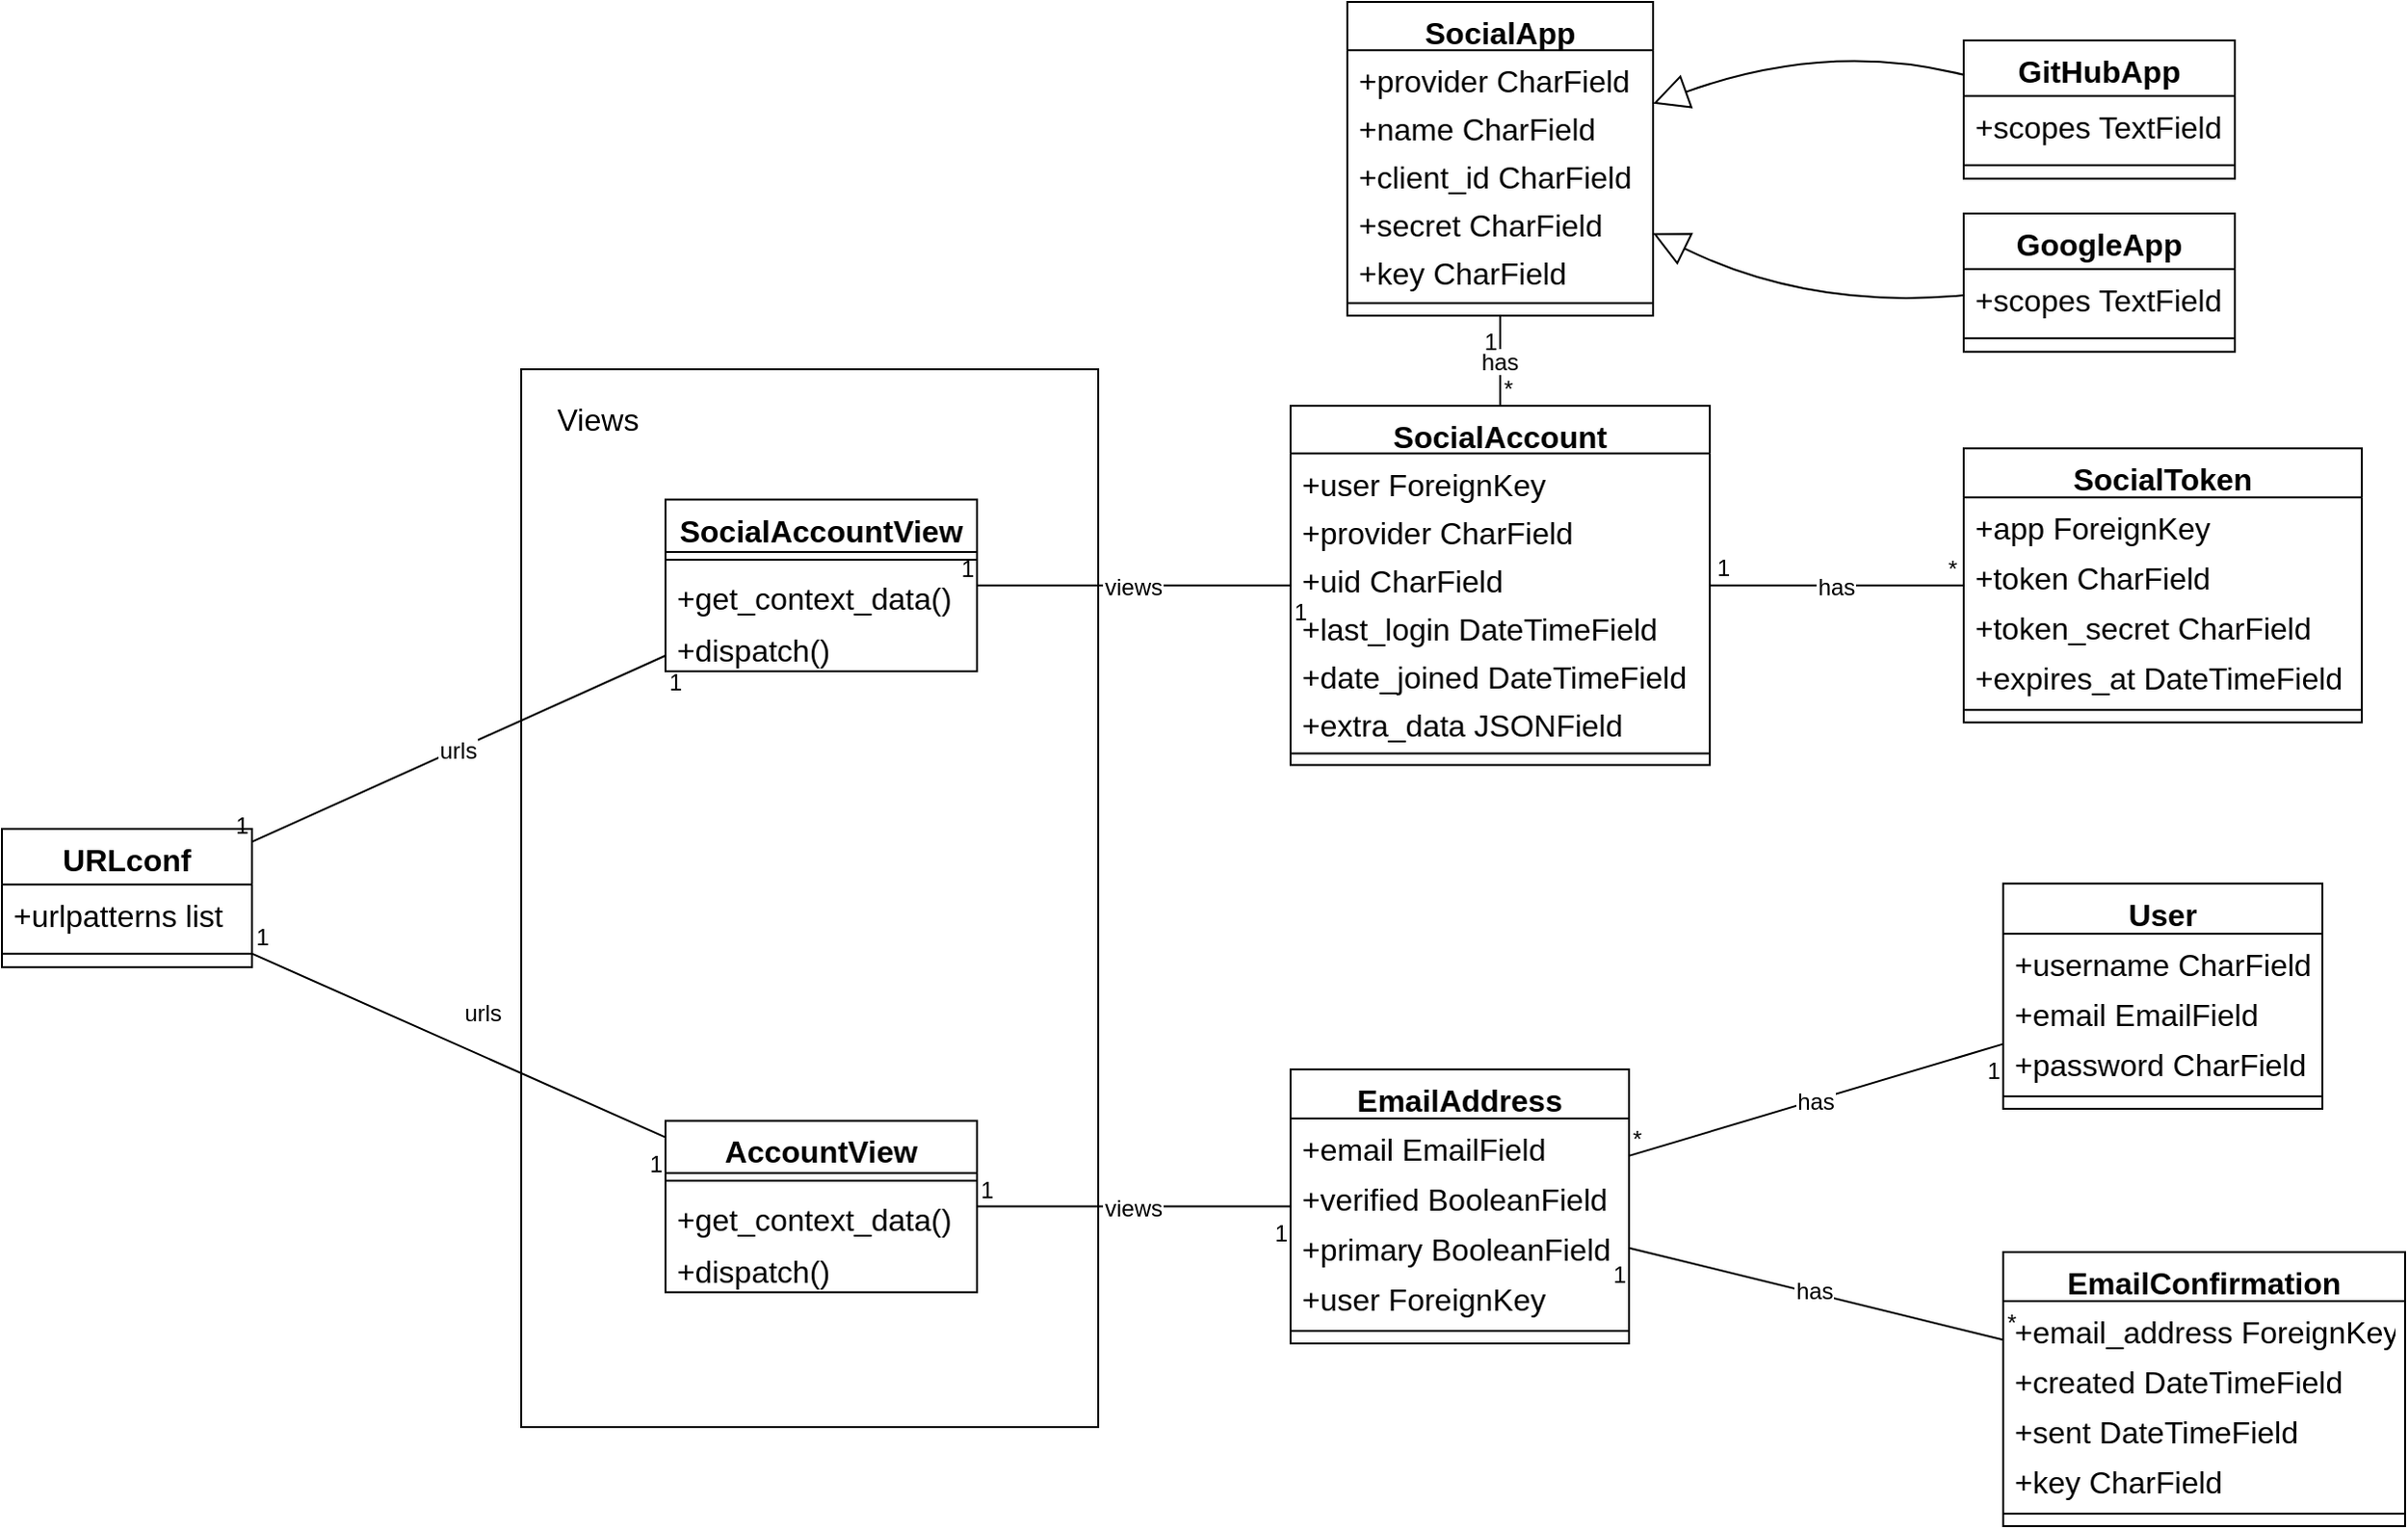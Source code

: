 <mxfile version="23.1.2" type="device">
  <diagram id="C5RBs43oDa-KdzZeNtuy" name="Page-1">
    <mxGraphModel dx="1224" dy="598" grid="1" gridSize="10" guides="1" tooltips="1" connect="1" arrows="1" fold="1" page="1" pageScale="1" pageWidth="827" pageHeight="1169" math="0" shadow="0">
      <root>
        <mxCell id="WIyWlLk6GJQsqaUBKTNV-0" />
        <mxCell id="WIyWlLk6GJQsqaUBKTNV-1" parent="WIyWlLk6GJQsqaUBKTNV-0" />
        <mxCell id="QasS1NyjdHgFKsxiKRnN-85" value="" style="whiteSpace=wrap;html=1;fontSize=16;" vertex="1" parent="WIyWlLk6GJQsqaUBKTNV-1">
          <mxGeometry x="590" y="220.97" width="300" height="550" as="geometry" />
        </mxCell>
        <mxCell id="QasS1NyjdHgFKsxiKRnN-0" value="SocialApp" style="swimlane;fontStyle=1;align=center;verticalAlign=top;childLayout=stackLayout;horizontal=1;startSize=25.077;horizontalStack=0;resizeParent=1;resizeParentMax=0;resizeLast=0;collapsible=0;marginBottom=0;fontSize=16;" vertex="1" parent="WIyWlLk6GJQsqaUBKTNV-1">
          <mxGeometry x="1019.5" y="30" width="159" height="163.077" as="geometry" />
        </mxCell>
        <mxCell id="QasS1NyjdHgFKsxiKRnN-1" value="+provider CharField" style="text;strokeColor=none;fillColor=none;align=left;verticalAlign=top;spacingLeft=4;spacingRight=4;overflow=hidden;rotatable=0;points=[[0,0.5],[1,0.5]];portConstraint=eastwest;fontSize=16;" vertex="1" parent="QasS1NyjdHgFKsxiKRnN-0">
          <mxGeometry y="25.077" width="159" height="25" as="geometry" />
        </mxCell>
        <mxCell id="QasS1NyjdHgFKsxiKRnN-2" value="+name CharField" style="text;strokeColor=none;fillColor=none;align=left;verticalAlign=top;spacingLeft=4;spacingRight=4;overflow=hidden;rotatable=0;points=[[0,0.5],[1,0.5]];portConstraint=eastwest;fontSize=16;" vertex="1" parent="QasS1NyjdHgFKsxiKRnN-0">
          <mxGeometry y="50.077" width="159" height="25" as="geometry" />
        </mxCell>
        <mxCell id="QasS1NyjdHgFKsxiKRnN-3" value="+client_id CharField" style="text;strokeColor=none;fillColor=none;align=left;verticalAlign=top;spacingLeft=4;spacingRight=4;overflow=hidden;rotatable=0;points=[[0,0.5],[1,0.5]];portConstraint=eastwest;fontSize=16;" vertex="1" parent="QasS1NyjdHgFKsxiKRnN-0">
          <mxGeometry y="75.077" width="159" height="25" as="geometry" />
        </mxCell>
        <mxCell id="QasS1NyjdHgFKsxiKRnN-4" value="+secret CharField" style="text;strokeColor=none;fillColor=none;align=left;verticalAlign=top;spacingLeft=4;spacingRight=4;overflow=hidden;rotatable=0;points=[[0,0.5],[1,0.5]];portConstraint=eastwest;fontSize=16;" vertex="1" parent="QasS1NyjdHgFKsxiKRnN-0">
          <mxGeometry y="100.077" width="159" height="25" as="geometry" />
        </mxCell>
        <mxCell id="QasS1NyjdHgFKsxiKRnN-5" value="+key CharField" style="text;strokeColor=none;fillColor=none;align=left;verticalAlign=top;spacingLeft=4;spacingRight=4;overflow=hidden;rotatable=0;points=[[0,0.5],[1,0.5]];portConstraint=eastwest;fontSize=16;" vertex="1" parent="QasS1NyjdHgFKsxiKRnN-0">
          <mxGeometry y="125.077" width="159" height="25" as="geometry" />
        </mxCell>
        <mxCell id="QasS1NyjdHgFKsxiKRnN-6" style="line;strokeWidth=1;fillColor=none;align=left;verticalAlign=middle;spacingTop=-1;spacingLeft=3;spacingRight=3;rotatable=0;labelPosition=right;points=[];portConstraint=eastwest;strokeColor=inherit;fontSize=16;" vertex="1" parent="QasS1NyjdHgFKsxiKRnN-0">
          <mxGeometry y="150.077" width="159" height="13" as="geometry" />
        </mxCell>
        <mxCell id="QasS1NyjdHgFKsxiKRnN-7" value="SocialAccount" style="swimlane;fontStyle=1;align=center;verticalAlign=top;childLayout=stackLayout;horizontal=1;startSize=24.756;horizontalStack=0;resizeParent=1;resizeParentMax=0;resizeLast=0;collapsible=0;marginBottom=0;fontSize=16;" vertex="1" parent="WIyWlLk6GJQsqaUBKTNV-1">
          <mxGeometry x="990" y="240" width="218" height="186.756" as="geometry" />
        </mxCell>
        <mxCell id="QasS1NyjdHgFKsxiKRnN-8" value="+user ForeignKey" style="text;strokeColor=none;fillColor=none;align=left;verticalAlign=top;spacingLeft=4;spacingRight=4;overflow=hidden;rotatable=0;points=[[0,0.5],[1,0.5]];portConstraint=eastwest;fontSize=16;" vertex="1" parent="QasS1NyjdHgFKsxiKRnN-7">
          <mxGeometry y="24.756" width="218" height="25" as="geometry" />
        </mxCell>
        <mxCell id="QasS1NyjdHgFKsxiKRnN-9" value="+provider CharField" style="text;strokeColor=none;fillColor=none;align=left;verticalAlign=top;spacingLeft=4;spacingRight=4;overflow=hidden;rotatable=0;points=[[0,0.5],[1,0.5]];portConstraint=eastwest;fontSize=16;" vertex="1" parent="QasS1NyjdHgFKsxiKRnN-7">
          <mxGeometry y="49.756" width="218" height="25" as="geometry" />
        </mxCell>
        <mxCell id="QasS1NyjdHgFKsxiKRnN-10" value="+uid CharField" style="text;strokeColor=none;fillColor=none;align=left;verticalAlign=top;spacingLeft=4;spacingRight=4;overflow=hidden;rotatable=0;points=[[0,0.5],[1,0.5]];portConstraint=eastwest;fontSize=16;" vertex="1" parent="QasS1NyjdHgFKsxiKRnN-7">
          <mxGeometry y="74.756" width="218" height="25" as="geometry" />
        </mxCell>
        <mxCell id="QasS1NyjdHgFKsxiKRnN-11" value="+last_login DateTimeField" style="text;strokeColor=none;fillColor=none;align=left;verticalAlign=top;spacingLeft=4;spacingRight=4;overflow=hidden;rotatable=0;points=[[0,0.5],[1,0.5]];portConstraint=eastwest;fontSize=16;" vertex="1" parent="QasS1NyjdHgFKsxiKRnN-7">
          <mxGeometry y="99.756" width="218" height="25" as="geometry" />
        </mxCell>
        <mxCell id="QasS1NyjdHgFKsxiKRnN-12" value="+date_joined DateTimeField" style="text;strokeColor=none;fillColor=none;align=left;verticalAlign=top;spacingLeft=4;spacingRight=4;overflow=hidden;rotatable=0;points=[[0,0.5],[1,0.5]];portConstraint=eastwest;fontSize=16;" vertex="1" parent="QasS1NyjdHgFKsxiKRnN-7">
          <mxGeometry y="124.756" width="218" height="25" as="geometry" />
        </mxCell>
        <mxCell id="QasS1NyjdHgFKsxiKRnN-13" value="+extra_data JSONField" style="text;strokeColor=none;fillColor=none;align=left;verticalAlign=top;spacingLeft=4;spacingRight=4;overflow=hidden;rotatable=0;points=[[0,0.5],[1,0.5]];portConstraint=eastwest;fontSize=16;" vertex="1" parent="QasS1NyjdHgFKsxiKRnN-7">
          <mxGeometry y="149.756" width="218" height="25" as="geometry" />
        </mxCell>
        <mxCell id="QasS1NyjdHgFKsxiKRnN-14" style="line;strokeWidth=1;fillColor=none;align=left;verticalAlign=middle;spacingTop=-1;spacingLeft=3;spacingRight=3;rotatable=0;labelPosition=right;points=[];portConstraint=eastwest;strokeColor=inherit;fontSize=16;" vertex="1" parent="QasS1NyjdHgFKsxiKRnN-7">
          <mxGeometry y="174.756" width="218" height="12" as="geometry" />
        </mxCell>
        <mxCell id="QasS1NyjdHgFKsxiKRnN-15" value="SocialToken" style="swimlane;fontStyle=1;align=center;verticalAlign=top;childLayout=stackLayout;horizontal=1;startSize=25.515;horizontalStack=0;resizeParent=1;resizeParentMax=0;resizeLast=0;collapsible=0;marginBottom=0;fontSize=16;" vertex="1" parent="WIyWlLk6GJQsqaUBKTNV-1">
          <mxGeometry x="1340" y="262.12" width="207" height="142.515" as="geometry" />
        </mxCell>
        <mxCell id="QasS1NyjdHgFKsxiKRnN-16" value="+app ForeignKey" style="text;strokeColor=none;fillColor=none;align=left;verticalAlign=top;spacingLeft=4;spacingRight=4;overflow=hidden;rotatable=0;points=[[0,0.5],[1,0.5]];portConstraint=eastwest;fontSize=16;" vertex="1" parent="QasS1NyjdHgFKsxiKRnN-15">
          <mxGeometry y="25.515" width="207" height="26" as="geometry" />
        </mxCell>
        <mxCell id="QasS1NyjdHgFKsxiKRnN-17" value="+token CharField" style="text;strokeColor=none;fillColor=none;align=left;verticalAlign=top;spacingLeft=4;spacingRight=4;overflow=hidden;rotatable=0;points=[[0,0.5],[1,0.5]];portConstraint=eastwest;fontSize=16;" vertex="1" parent="QasS1NyjdHgFKsxiKRnN-15">
          <mxGeometry y="51.515" width="207" height="26" as="geometry" />
        </mxCell>
        <mxCell id="QasS1NyjdHgFKsxiKRnN-18" value="+token_secret CharField" style="text;strokeColor=none;fillColor=none;align=left;verticalAlign=top;spacingLeft=4;spacingRight=4;overflow=hidden;rotatable=0;points=[[0,0.5],[1,0.5]];portConstraint=eastwest;fontSize=16;" vertex="1" parent="QasS1NyjdHgFKsxiKRnN-15">
          <mxGeometry y="77.515" width="207" height="26" as="geometry" />
        </mxCell>
        <mxCell id="QasS1NyjdHgFKsxiKRnN-19" value="+expires_at DateTimeField" style="text;strokeColor=none;fillColor=none;align=left;verticalAlign=top;spacingLeft=4;spacingRight=4;overflow=hidden;rotatable=0;points=[[0,0.5],[1,0.5]];portConstraint=eastwest;fontSize=16;" vertex="1" parent="QasS1NyjdHgFKsxiKRnN-15">
          <mxGeometry y="103.515" width="207" height="26" as="geometry" />
        </mxCell>
        <mxCell id="QasS1NyjdHgFKsxiKRnN-20" style="line;strokeWidth=1;fillColor=none;align=left;verticalAlign=middle;spacingTop=-1;spacingLeft=3;spacingRight=3;rotatable=0;labelPosition=right;points=[];portConstraint=eastwest;strokeColor=inherit;fontSize=16;" vertex="1" parent="QasS1NyjdHgFKsxiKRnN-15">
          <mxGeometry y="129.515" width="207" height="13" as="geometry" />
        </mxCell>
        <mxCell id="QasS1NyjdHgFKsxiKRnN-21" value="GoogleApp" style="swimlane;fontStyle=1;align=center;verticalAlign=top;childLayout=stackLayout;horizontal=1;startSize=28.933;horizontalStack=0;resizeParent=1;resizeParentMax=0;resizeLast=0;collapsible=0;marginBottom=0;fontSize=16;" vertex="1" parent="WIyWlLk6GJQsqaUBKTNV-1">
          <mxGeometry x="1340" y="140" width="141" height="71.933" as="geometry" />
        </mxCell>
        <mxCell id="QasS1NyjdHgFKsxiKRnN-22" value="+scopes TextField" style="text;strokeColor=none;fillColor=none;align=left;verticalAlign=top;spacingLeft=4;spacingRight=4;overflow=hidden;rotatable=0;points=[[0,0.5],[1,0.5]];portConstraint=eastwest;fontSize=16;" vertex="1" parent="QasS1NyjdHgFKsxiKRnN-21">
          <mxGeometry y="28.933" width="141" height="29" as="geometry" />
        </mxCell>
        <mxCell id="QasS1NyjdHgFKsxiKRnN-23" style="line;strokeWidth=1;fillColor=none;align=left;verticalAlign=middle;spacingTop=-1;spacingLeft=3;spacingRight=3;rotatable=0;labelPosition=right;points=[];portConstraint=eastwest;strokeColor=inherit;fontSize=16;" vertex="1" parent="QasS1NyjdHgFKsxiKRnN-21">
          <mxGeometry y="57.933" width="141" height="14" as="geometry" />
        </mxCell>
        <mxCell id="QasS1NyjdHgFKsxiKRnN-24" value="GitHubApp" style="swimlane;fontStyle=1;align=center;verticalAlign=top;childLayout=stackLayout;horizontal=1;startSize=28.933;horizontalStack=0;resizeParent=1;resizeParentMax=0;resizeLast=0;collapsible=0;marginBottom=0;fontSize=16;" vertex="1" parent="WIyWlLk6GJQsqaUBKTNV-1">
          <mxGeometry x="1340" y="50" width="141" height="71.933" as="geometry" />
        </mxCell>
        <mxCell id="QasS1NyjdHgFKsxiKRnN-25" value="+scopes TextField" style="text;strokeColor=none;fillColor=none;align=left;verticalAlign=top;spacingLeft=4;spacingRight=4;overflow=hidden;rotatable=0;points=[[0,0.5],[1,0.5]];portConstraint=eastwest;fontSize=16;" vertex="1" parent="QasS1NyjdHgFKsxiKRnN-24">
          <mxGeometry y="28.933" width="141" height="29" as="geometry" />
        </mxCell>
        <mxCell id="QasS1NyjdHgFKsxiKRnN-26" style="line;strokeWidth=1;fillColor=none;align=left;verticalAlign=middle;spacingTop=-1;spacingLeft=3;spacingRight=3;rotatable=0;labelPosition=right;points=[];portConstraint=eastwest;strokeColor=inherit;fontSize=16;" vertex="1" parent="QasS1NyjdHgFKsxiKRnN-24">
          <mxGeometry y="57.933" width="141" height="14" as="geometry" />
        </mxCell>
        <mxCell id="QasS1NyjdHgFKsxiKRnN-27" value="User" style="swimlane;fontStyle=1;align=center;verticalAlign=top;childLayout=stackLayout;horizontal=1;startSize=26.148;horizontalStack=0;resizeParent=1;resizeParentMax=0;resizeLast=0;collapsible=0;marginBottom=0;fontSize=16;" vertex="1" parent="WIyWlLk6GJQsqaUBKTNV-1">
          <mxGeometry x="1360.5" y="488.41" width="166" height="117.148" as="geometry" />
        </mxCell>
        <mxCell id="QasS1NyjdHgFKsxiKRnN-28" value="+username CharField" style="text;strokeColor=none;fillColor=none;align=left;verticalAlign=top;spacingLeft=4;spacingRight=4;overflow=hidden;rotatable=0;points=[[0,0.5],[1,0.5]];portConstraint=eastwest;fontSize=16;" vertex="1" parent="QasS1NyjdHgFKsxiKRnN-27">
          <mxGeometry y="26.148" width="166" height="26" as="geometry" />
        </mxCell>
        <mxCell id="QasS1NyjdHgFKsxiKRnN-29" value="+email EmailField" style="text;strokeColor=none;fillColor=none;align=left;verticalAlign=top;spacingLeft=4;spacingRight=4;overflow=hidden;rotatable=0;points=[[0,0.5],[1,0.5]];portConstraint=eastwest;fontSize=16;" vertex="1" parent="QasS1NyjdHgFKsxiKRnN-27">
          <mxGeometry y="52.148" width="166" height="26" as="geometry" />
        </mxCell>
        <mxCell id="QasS1NyjdHgFKsxiKRnN-30" value="+password CharField" style="text;strokeColor=none;fillColor=none;align=left;verticalAlign=top;spacingLeft=4;spacingRight=4;overflow=hidden;rotatable=0;points=[[0,0.5],[1,0.5]];portConstraint=eastwest;fontSize=16;" vertex="1" parent="QasS1NyjdHgFKsxiKRnN-27">
          <mxGeometry y="78.148" width="166" height="26" as="geometry" />
        </mxCell>
        <mxCell id="QasS1NyjdHgFKsxiKRnN-31" style="line;strokeWidth=1;fillColor=none;align=left;verticalAlign=middle;spacingTop=-1;spacingLeft=3;spacingRight=3;rotatable=0;labelPosition=right;points=[];portConstraint=eastwest;strokeColor=inherit;fontSize=16;" vertex="1" parent="QasS1NyjdHgFKsxiKRnN-27">
          <mxGeometry y="104.148" width="166" height="13" as="geometry" />
        </mxCell>
        <mxCell id="QasS1NyjdHgFKsxiKRnN-32" value="EmailAddress" style="swimlane;fontStyle=1;align=center;verticalAlign=top;childLayout=stackLayout;horizontal=1;startSize=25.515;horizontalStack=0;resizeParent=1;resizeParentMax=0;resizeLast=0;collapsible=0;marginBottom=0;fontSize=16;" vertex="1" parent="WIyWlLk6GJQsqaUBKTNV-1">
          <mxGeometry x="990" y="585" width="176" height="142.515" as="geometry" />
        </mxCell>
        <mxCell id="QasS1NyjdHgFKsxiKRnN-33" value="+email EmailField" style="text;strokeColor=none;fillColor=none;align=left;verticalAlign=top;spacingLeft=4;spacingRight=4;overflow=hidden;rotatable=0;points=[[0,0.5],[1,0.5]];portConstraint=eastwest;fontSize=16;" vertex="1" parent="QasS1NyjdHgFKsxiKRnN-32">
          <mxGeometry y="25.515" width="176" height="26" as="geometry" />
        </mxCell>
        <mxCell id="QasS1NyjdHgFKsxiKRnN-34" value="+verified BooleanField" style="text;strokeColor=none;fillColor=none;align=left;verticalAlign=top;spacingLeft=4;spacingRight=4;overflow=hidden;rotatable=0;points=[[0,0.5],[1,0.5]];portConstraint=eastwest;fontSize=16;" vertex="1" parent="QasS1NyjdHgFKsxiKRnN-32">
          <mxGeometry y="51.515" width="176" height="26" as="geometry" />
        </mxCell>
        <mxCell id="QasS1NyjdHgFKsxiKRnN-35" value="+primary BooleanField" style="text;strokeColor=none;fillColor=none;align=left;verticalAlign=top;spacingLeft=4;spacingRight=4;overflow=hidden;rotatable=0;points=[[0,0.5],[1,0.5]];portConstraint=eastwest;fontSize=16;" vertex="1" parent="QasS1NyjdHgFKsxiKRnN-32">
          <mxGeometry y="77.515" width="176" height="26" as="geometry" />
        </mxCell>
        <mxCell id="QasS1NyjdHgFKsxiKRnN-36" value="+user ForeignKey" style="text;strokeColor=none;fillColor=none;align=left;verticalAlign=top;spacingLeft=4;spacingRight=4;overflow=hidden;rotatable=0;points=[[0,0.5],[1,0.5]];portConstraint=eastwest;fontSize=16;" vertex="1" parent="QasS1NyjdHgFKsxiKRnN-32">
          <mxGeometry y="103.515" width="176" height="26" as="geometry" />
        </mxCell>
        <mxCell id="QasS1NyjdHgFKsxiKRnN-37" style="line;strokeWidth=1;fillColor=none;align=left;verticalAlign=middle;spacingTop=-1;spacingLeft=3;spacingRight=3;rotatable=0;labelPosition=right;points=[];portConstraint=eastwest;strokeColor=inherit;fontSize=16;" vertex="1" parent="QasS1NyjdHgFKsxiKRnN-32">
          <mxGeometry y="129.515" width="176" height="13" as="geometry" />
        </mxCell>
        <mxCell id="QasS1NyjdHgFKsxiKRnN-38" value="EmailConfirmation" style="swimlane;fontStyle=1;align=center;verticalAlign=top;childLayout=stackLayout;horizontal=1;startSize=25.515;horizontalStack=0;resizeParent=1;resizeParentMax=0;resizeLast=0;collapsible=0;marginBottom=0;fontSize=16;" vertex="1" parent="WIyWlLk6GJQsqaUBKTNV-1">
          <mxGeometry x="1360.5" y="680" width="209" height="142.515" as="geometry" />
        </mxCell>
        <mxCell id="QasS1NyjdHgFKsxiKRnN-39" value="+email_address ForeignKey" style="text;strokeColor=none;fillColor=none;align=left;verticalAlign=top;spacingLeft=4;spacingRight=4;overflow=hidden;rotatable=0;points=[[0,0.5],[1,0.5]];portConstraint=eastwest;fontSize=16;" vertex="1" parent="QasS1NyjdHgFKsxiKRnN-38">
          <mxGeometry y="25.515" width="209" height="26" as="geometry" />
        </mxCell>
        <mxCell id="QasS1NyjdHgFKsxiKRnN-40" value="+created DateTimeField" style="text;strokeColor=none;fillColor=none;align=left;verticalAlign=top;spacingLeft=4;spacingRight=4;overflow=hidden;rotatable=0;points=[[0,0.5],[1,0.5]];portConstraint=eastwest;fontSize=16;" vertex="1" parent="QasS1NyjdHgFKsxiKRnN-38">
          <mxGeometry y="51.515" width="209" height="26" as="geometry" />
        </mxCell>
        <mxCell id="QasS1NyjdHgFKsxiKRnN-41" value="+sent DateTimeField" style="text;strokeColor=none;fillColor=none;align=left;verticalAlign=top;spacingLeft=4;spacingRight=4;overflow=hidden;rotatable=0;points=[[0,0.5],[1,0.5]];portConstraint=eastwest;fontSize=16;" vertex="1" parent="QasS1NyjdHgFKsxiKRnN-38">
          <mxGeometry y="77.515" width="209" height="26" as="geometry" />
        </mxCell>
        <mxCell id="QasS1NyjdHgFKsxiKRnN-42" value="+key CharField" style="text;strokeColor=none;fillColor=none;align=left;verticalAlign=top;spacingLeft=4;spacingRight=4;overflow=hidden;rotatable=0;points=[[0,0.5],[1,0.5]];portConstraint=eastwest;fontSize=16;" vertex="1" parent="QasS1NyjdHgFKsxiKRnN-38">
          <mxGeometry y="103.515" width="209" height="26" as="geometry" />
        </mxCell>
        <mxCell id="QasS1NyjdHgFKsxiKRnN-43" style="line;strokeWidth=1;fillColor=none;align=left;verticalAlign=middle;spacingTop=-1;spacingLeft=3;spacingRight=3;rotatable=0;labelPosition=right;points=[];portConstraint=eastwest;strokeColor=inherit;fontSize=16;" vertex="1" parent="QasS1NyjdHgFKsxiKRnN-38">
          <mxGeometry y="129.515" width="209" height="13" as="geometry" />
        </mxCell>
        <mxCell id="QasS1NyjdHgFKsxiKRnN-44" value="AccountView" style="swimlane;fontStyle=1;align=center;verticalAlign=top;childLayout=stackLayout;horizontal=1;startSize=27.143;horizontalStack=0;resizeParent=1;resizeParentMax=0;resizeLast=0;collapsible=0;marginBottom=0;fontSize=16;" vertex="1" parent="WIyWlLk6GJQsqaUBKTNV-1">
          <mxGeometry x="665" y="611.69" width="162" height="89.143" as="geometry" />
        </mxCell>
        <mxCell id="QasS1NyjdHgFKsxiKRnN-45" style="line;strokeWidth=1;fillColor=none;align=left;verticalAlign=middle;spacingTop=-1;spacingLeft=3;spacingRight=3;rotatable=0;labelPosition=right;points=[];portConstraint=eastwest;strokeColor=inherit;fontSize=16;" vertex="1" parent="QasS1NyjdHgFKsxiKRnN-44">
          <mxGeometry y="27.143" width="162" height="8" as="geometry" />
        </mxCell>
        <mxCell id="QasS1NyjdHgFKsxiKRnN-46" value="+get_context_data()" style="text;strokeColor=none;fillColor=none;align=left;verticalAlign=top;spacingLeft=4;spacingRight=4;overflow=hidden;rotatable=0;points=[[0,0.5],[1,0.5]];portConstraint=eastwest;fontSize=16;" vertex="1" parent="QasS1NyjdHgFKsxiKRnN-44">
          <mxGeometry y="35.143" width="162" height="27" as="geometry" />
        </mxCell>
        <mxCell id="QasS1NyjdHgFKsxiKRnN-47" value="+dispatch()" style="text;strokeColor=none;fillColor=none;align=left;verticalAlign=top;spacingLeft=4;spacingRight=4;overflow=hidden;rotatable=0;points=[[0,0.5],[1,0.5]];portConstraint=eastwest;fontSize=16;" vertex="1" parent="QasS1NyjdHgFKsxiKRnN-44">
          <mxGeometry y="62.143" width="162" height="27" as="geometry" />
        </mxCell>
        <mxCell id="QasS1NyjdHgFKsxiKRnN-48" value="SocialAccountView" style="swimlane;fontStyle=1;align=center;verticalAlign=top;childLayout=stackLayout;horizontal=1;startSize=27.143;horizontalStack=0;resizeParent=1;resizeParentMax=0;resizeLast=0;collapsible=0;marginBottom=0;fontSize=16;" vertex="1" parent="WIyWlLk6GJQsqaUBKTNV-1">
          <mxGeometry x="665" y="288.81" width="162" height="89.143" as="geometry" />
        </mxCell>
        <mxCell id="QasS1NyjdHgFKsxiKRnN-49" style="line;strokeWidth=1;fillColor=none;align=left;verticalAlign=middle;spacingTop=-1;spacingLeft=3;spacingRight=3;rotatable=0;labelPosition=right;points=[];portConstraint=eastwest;strokeColor=inherit;fontSize=16;" vertex="1" parent="QasS1NyjdHgFKsxiKRnN-48">
          <mxGeometry y="27.143" width="162" height="8" as="geometry" />
        </mxCell>
        <mxCell id="QasS1NyjdHgFKsxiKRnN-50" value="+get_context_data()" style="text;strokeColor=none;fillColor=none;align=left;verticalAlign=top;spacingLeft=4;spacingRight=4;overflow=hidden;rotatable=0;points=[[0,0.5],[1,0.5]];portConstraint=eastwest;fontSize=16;" vertex="1" parent="QasS1NyjdHgFKsxiKRnN-48">
          <mxGeometry y="35.143" width="162" height="27" as="geometry" />
        </mxCell>
        <mxCell id="QasS1NyjdHgFKsxiKRnN-51" value="+dispatch()" style="text;strokeColor=none;fillColor=none;align=left;verticalAlign=top;spacingLeft=4;spacingRight=4;overflow=hidden;rotatable=0;points=[[0,0.5],[1,0.5]];portConstraint=eastwest;fontSize=16;" vertex="1" parent="QasS1NyjdHgFKsxiKRnN-48">
          <mxGeometry y="62.143" width="162" height="27" as="geometry" />
        </mxCell>
        <mxCell id="QasS1NyjdHgFKsxiKRnN-52" value="URLconf" style="swimlane;fontStyle=1;align=center;verticalAlign=top;childLayout=stackLayout;horizontal=1;startSize=28.933;horizontalStack=0;resizeParent=1;resizeParentMax=0;resizeLast=0;collapsible=0;marginBottom=0;fontSize=16;" vertex="1" parent="WIyWlLk6GJQsqaUBKTNV-1">
          <mxGeometry x="320" y="460" width="130" height="71.933" as="geometry" />
        </mxCell>
        <mxCell id="QasS1NyjdHgFKsxiKRnN-53" value="+urlpatterns list" style="text;strokeColor=none;fillColor=none;align=left;verticalAlign=top;spacingLeft=4;spacingRight=4;overflow=hidden;rotatable=0;points=[[0,0.5],[1,0.5]];portConstraint=eastwest;fontSize=16;" vertex="1" parent="QasS1NyjdHgFKsxiKRnN-52">
          <mxGeometry y="28.933" width="130" height="29" as="geometry" />
        </mxCell>
        <mxCell id="QasS1NyjdHgFKsxiKRnN-54" style="line;strokeWidth=1;fillColor=none;align=left;verticalAlign=middle;spacingTop=-1;spacingLeft=3;spacingRight=3;rotatable=0;labelPosition=right;points=[];portConstraint=eastwest;strokeColor=inherit;fontSize=16;" vertex="1" parent="QasS1NyjdHgFKsxiKRnN-52">
          <mxGeometry y="57.933" width="130" height="14" as="geometry" />
        </mxCell>
        <mxCell id="QasS1NyjdHgFKsxiKRnN-55" value="has" style="curved=1;startArrow=none;endArrow=none;rounded=0;fontSize=12;exitX=0.5;exitY=1;exitDx=0;exitDy=0;" edge="1" parent="WIyWlLk6GJQsqaUBKTNV-1" source="QasS1NyjdHgFKsxiKRnN-0" target="QasS1NyjdHgFKsxiKRnN-7">
          <mxGeometry relative="1" as="geometry">
            <Array as="points" />
          </mxGeometry>
        </mxCell>
        <mxCell id="QasS1NyjdHgFKsxiKRnN-56" value="1" style="edgeLabel;resizable=0;labelBackgroundColor=none;fontSize=12;align=right;verticalAlign=top;" vertex="1" parent="QasS1NyjdHgFKsxiKRnN-55">
          <mxGeometry x="-1" relative="1" as="geometry" />
        </mxCell>
        <mxCell id="QasS1NyjdHgFKsxiKRnN-57" value="*" style="edgeLabel;resizable=0;labelBackgroundColor=none;fontSize=12;align=left;verticalAlign=bottom;" vertex="1" parent="QasS1NyjdHgFKsxiKRnN-55">
          <mxGeometry x="1" relative="1" as="geometry" />
        </mxCell>
        <mxCell id="QasS1NyjdHgFKsxiKRnN-58" value="has" style="curved=1;startArrow=none;endArrow=none;rounded=0;fontSize=12;" edge="1" parent="WIyWlLk6GJQsqaUBKTNV-1" source="QasS1NyjdHgFKsxiKRnN-7" target="QasS1NyjdHgFKsxiKRnN-15">
          <mxGeometry relative="1" as="geometry">
            <Array as="points" />
          </mxGeometry>
        </mxCell>
        <mxCell id="QasS1NyjdHgFKsxiKRnN-59" value="1" style="edgeLabel;resizable=0;labelBackgroundColor=none;fontSize=12;align=right;verticalAlign=top;" vertex="1" parent="QasS1NyjdHgFKsxiKRnN-58">
          <mxGeometry x="-1" relative="1" as="geometry">
            <mxPoint x="12" y="-23" as="offset" />
          </mxGeometry>
        </mxCell>
        <mxCell id="QasS1NyjdHgFKsxiKRnN-60" value="*" style="edgeLabel;resizable=0;labelBackgroundColor=none;fontSize=12;align=left;verticalAlign=bottom;" vertex="1" parent="QasS1NyjdHgFKsxiKRnN-58">
          <mxGeometry x="1" relative="1" as="geometry">
            <mxPoint x="-10" as="offset" />
          </mxGeometry>
        </mxCell>
        <mxCell id="QasS1NyjdHgFKsxiKRnN-61" value="" style="curved=1;startArrow=block;startSize=16;startFill=0;endArrow=none;rounded=0;fontSize=12;" edge="1" parent="WIyWlLk6GJQsqaUBKTNV-1" source="QasS1NyjdHgFKsxiKRnN-0" target="QasS1NyjdHgFKsxiKRnN-21">
          <mxGeometry relative="1" as="geometry">
            <Array as="points">
              <mxPoint x="1260" y="190" />
            </Array>
          </mxGeometry>
        </mxCell>
        <mxCell id="QasS1NyjdHgFKsxiKRnN-62" value="" style="curved=1;startArrow=block;startSize=16;startFill=0;endArrow=none;rounded=0;fontSize=12;" edge="1" parent="WIyWlLk6GJQsqaUBKTNV-1" source="QasS1NyjdHgFKsxiKRnN-0" target="QasS1NyjdHgFKsxiKRnN-24">
          <mxGeometry relative="1" as="geometry">
            <Array as="points">
              <mxPoint x="1270" y="50" />
            </Array>
          </mxGeometry>
        </mxCell>
        <mxCell id="QasS1NyjdHgFKsxiKRnN-63" value="has" style="curved=1;startArrow=none;endArrow=none;rounded=0;fontSize=12;" edge="1" parent="WIyWlLk6GJQsqaUBKTNV-1" source="QasS1NyjdHgFKsxiKRnN-27" target="QasS1NyjdHgFKsxiKRnN-32">
          <mxGeometry relative="1" as="geometry">
            <Array as="points" />
          </mxGeometry>
        </mxCell>
        <mxCell id="QasS1NyjdHgFKsxiKRnN-64" value="1" style="edgeLabel;resizable=0;labelBackgroundColor=none;fontSize=12;align=right;verticalAlign=top;" vertex="1" parent="QasS1NyjdHgFKsxiKRnN-63">
          <mxGeometry x="-1" relative="1" as="geometry" />
        </mxCell>
        <mxCell id="QasS1NyjdHgFKsxiKRnN-65" value="*" style="edgeLabel;resizable=0;labelBackgroundColor=none;fontSize=12;align=left;verticalAlign=bottom;" vertex="1" parent="QasS1NyjdHgFKsxiKRnN-63">
          <mxGeometry x="1" relative="1" as="geometry" />
        </mxCell>
        <mxCell id="QasS1NyjdHgFKsxiKRnN-66" value="has" style="curved=1;startArrow=none;endArrow=none;rounded=0;fontSize=12;" edge="1" parent="WIyWlLk6GJQsqaUBKTNV-1" source="QasS1NyjdHgFKsxiKRnN-32" target="QasS1NyjdHgFKsxiKRnN-38">
          <mxGeometry x="-0.011" y="2" relative="1" as="geometry">
            <Array as="points" />
            <mxPoint x="1375" y="964.14" as="sourcePoint" />
            <mxPoint as="offset" />
          </mxGeometry>
        </mxCell>
        <mxCell id="QasS1NyjdHgFKsxiKRnN-67" value="1" style="edgeLabel;resizable=0;labelBackgroundColor=none;fontSize=12;align=right;verticalAlign=top;" vertex="1" parent="QasS1NyjdHgFKsxiKRnN-66">
          <mxGeometry x="-1" relative="1" as="geometry" />
        </mxCell>
        <mxCell id="QasS1NyjdHgFKsxiKRnN-68" value="*" style="edgeLabel;resizable=0;labelBackgroundColor=none;fontSize=12;align=left;verticalAlign=bottom;" vertex="1" parent="QasS1NyjdHgFKsxiKRnN-66">
          <mxGeometry x="1" relative="1" as="geometry" />
        </mxCell>
        <mxCell id="QasS1NyjdHgFKsxiKRnN-69" value="views" style="curved=1;startArrow=none;endArrow=none;rounded=0;fontSize=12;" edge="1" parent="WIyWlLk6GJQsqaUBKTNV-1" source="QasS1NyjdHgFKsxiKRnN-32" target="QasS1NyjdHgFKsxiKRnN-44">
          <mxGeometry relative="1" as="geometry">
            <Array as="points" />
            <mxPoint x="1250" y="794.135" as="sourcePoint" />
            <mxPoint x="1120" y="804.263" as="targetPoint" />
          </mxGeometry>
        </mxCell>
        <mxCell id="QasS1NyjdHgFKsxiKRnN-70" value="1" style="edgeLabel;resizable=0;labelBackgroundColor=none;fontSize=12;align=right;verticalAlign=top;" vertex="1" parent="QasS1NyjdHgFKsxiKRnN-69">
          <mxGeometry x="-1" relative="1" as="geometry" />
        </mxCell>
        <mxCell id="QasS1NyjdHgFKsxiKRnN-71" value="1" style="edgeLabel;resizable=0;labelBackgroundColor=none;fontSize=12;align=left;verticalAlign=bottom;" vertex="1" parent="QasS1NyjdHgFKsxiKRnN-69">
          <mxGeometry x="1" relative="1" as="geometry" />
        </mxCell>
        <mxCell id="QasS1NyjdHgFKsxiKRnN-72" value="views" style="curved=1;startArrow=none;endArrow=none;rounded=0;fontSize=12;" edge="1" parent="WIyWlLk6GJQsqaUBKTNV-1" source="QasS1NyjdHgFKsxiKRnN-7" target="QasS1NyjdHgFKsxiKRnN-48">
          <mxGeometry relative="1" as="geometry">
            <Array as="points" />
          </mxGeometry>
        </mxCell>
        <mxCell id="QasS1NyjdHgFKsxiKRnN-73" value="1" style="edgeLabel;resizable=0;labelBackgroundColor=none;fontSize=12;align=left;verticalAlign=top;" vertex="1" parent="QasS1NyjdHgFKsxiKRnN-72">
          <mxGeometry x="-1" relative="1" as="geometry" />
        </mxCell>
        <mxCell id="QasS1NyjdHgFKsxiKRnN-74" value="1" style="edgeLabel;resizable=0;labelBackgroundColor=none;fontSize=12;align=right;verticalAlign=bottom;" vertex="1" parent="QasS1NyjdHgFKsxiKRnN-72">
          <mxGeometry x="1" relative="1" as="geometry" />
        </mxCell>
        <mxCell id="QasS1NyjdHgFKsxiKRnN-75" value="urls" style="curved=1;startArrow=none;endArrow=none;rounded=0;fontSize=12;" edge="1" parent="WIyWlLk6GJQsqaUBKTNV-1" source="QasS1NyjdHgFKsxiKRnN-44" target="QasS1NyjdHgFKsxiKRnN-52">
          <mxGeometry x="-0.039" y="-21" relative="1" as="geometry">
            <Array as="points" />
            <mxPoint x="420" y="561.02" as="targetPoint" />
            <mxPoint as="offset" />
          </mxGeometry>
        </mxCell>
        <mxCell id="QasS1NyjdHgFKsxiKRnN-76" value="1" style="edgeLabel;resizable=0;labelBackgroundColor=none;fontSize=12;align=right;verticalAlign=top;" vertex="1" parent="QasS1NyjdHgFKsxiKRnN-75">
          <mxGeometry x="-1" relative="1" as="geometry" />
        </mxCell>
        <mxCell id="QasS1NyjdHgFKsxiKRnN-77" value="1" style="edgeLabel;resizable=0;labelBackgroundColor=none;fontSize=12;align=left;verticalAlign=bottom;" vertex="1" parent="QasS1NyjdHgFKsxiKRnN-75">
          <mxGeometry x="1" relative="1" as="geometry" />
        </mxCell>
        <mxCell id="QasS1NyjdHgFKsxiKRnN-78" value="urls" style="curved=1;startArrow=none;endArrow=none;rounded=0;fontSize=12;" edge="1" parent="WIyWlLk6GJQsqaUBKTNV-1" source="QasS1NyjdHgFKsxiKRnN-48" target="QasS1NyjdHgFKsxiKRnN-52">
          <mxGeometry relative="1" as="geometry">
            <Array as="points" />
          </mxGeometry>
        </mxCell>
        <mxCell id="QasS1NyjdHgFKsxiKRnN-79" value="1" style="edgeLabel;resizable=0;labelBackgroundColor=none;fontSize=12;align=left;verticalAlign=top;" vertex="1" parent="QasS1NyjdHgFKsxiKRnN-78">
          <mxGeometry x="-1" relative="1" as="geometry" />
        </mxCell>
        <mxCell id="QasS1NyjdHgFKsxiKRnN-80" value="1" style="edgeLabel;resizable=0;labelBackgroundColor=none;fontSize=12;align=right;verticalAlign=bottom;" vertex="1" parent="QasS1NyjdHgFKsxiKRnN-78">
          <mxGeometry x="1" relative="1" as="geometry" />
        </mxCell>
        <mxCell id="QasS1NyjdHgFKsxiKRnN-86" value="Views" style="text;strokeColor=none;fillColor=none;html=1;align=center;verticalAlign=middle;whiteSpace=wrap;rounded=0;fontSize=16;" vertex="1" parent="WIyWlLk6GJQsqaUBKTNV-1">
          <mxGeometry x="600" y="232.12" width="60" height="30" as="geometry" />
        </mxCell>
      </root>
    </mxGraphModel>
  </diagram>
</mxfile>

